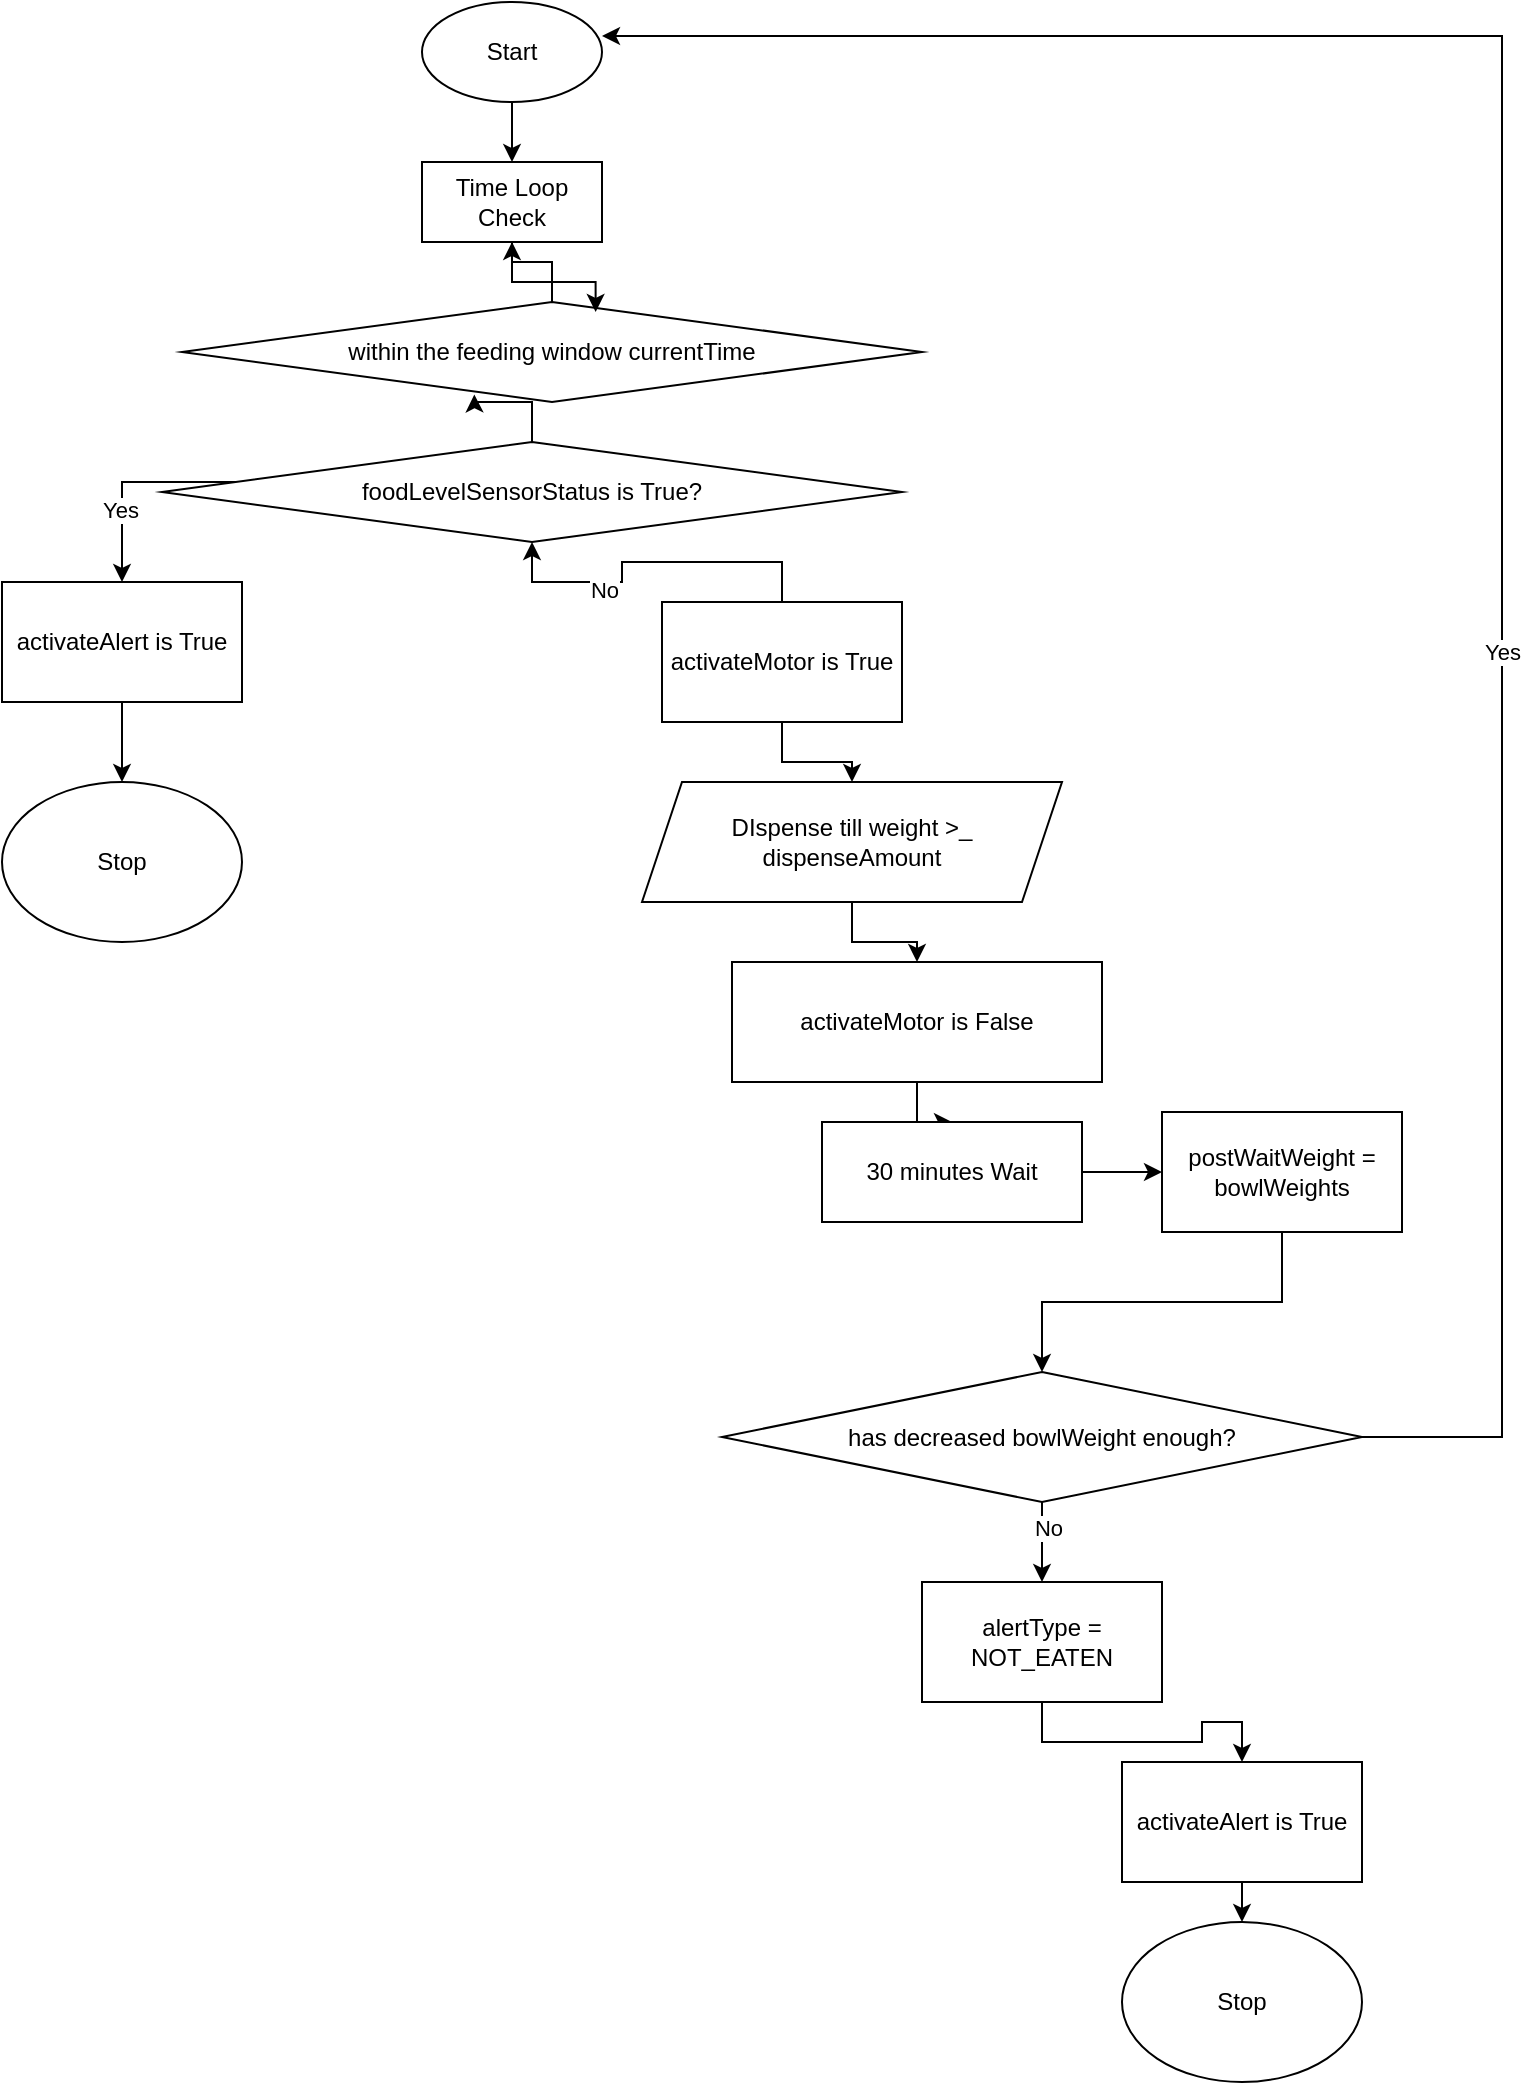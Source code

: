 <mxfile version="28.1.0">
  <diagram name="Page-1" id="RItc7W-0UCuhXcyOI40J">
    <mxGraphModel dx="1050" dy="893" grid="1" gridSize="10" guides="1" tooltips="1" connect="1" arrows="1" fold="1" page="1" pageScale="1" pageWidth="850" pageHeight="1100" math="0" shadow="0">
      <root>
        <mxCell id="0" />
        <mxCell id="1" parent="0" />
        <mxCell id="oLv_lWQ1VGfw41E-V_cY-3" style="edgeStyle=orthogonalEdgeStyle;rounded=0;orthogonalLoop=1;jettySize=auto;html=1;entryX=0.5;entryY=0;entryDx=0;entryDy=0;" edge="1" parent="1" source="oLv_lWQ1VGfw41E-V_cY-1" target="oLv_lWQ1VGfw41E-V_cY-2">
          <mxGeometry relative="1" as="geometry" />
        </mxCell>
        <mxCell id="oLv_lWQ1VGfw41E-V_cY-1" value="Start" style="ellipse;whiteSpace=wrap;html=1;" vertex="1" parent="1">
          <mxGeometry x="270" y="30" width="90" height="50" as="geometry" />
        </mxCell>
        <mxCell id="oLv_lWQ1VGfw41E-V_cY-2" value="Time Loop Check" style="rounded=0;whiteSpace=wrap;html=1;" vertex="1" parent="1">
          <mxGeometry x="270" y="110" width="90" height="40" as="geometry" />
        </mxCell>
        <mxCell id="oLv_lWQ1VGfw41E-V_cY-6" style="edgeStyle=orthogonalEdgeStyle;rounded=0;orthogonalLoop=1;jettySize=auto;html=1;entryX=0.5;entryY=1;entryDx=0;entryDy=0;" edge="1" parent="1" source="oLv_lWQ1VGfw41E-V_cY-4" target="oLv_lWQ1VGfw41E-V_cY-2">
          <mxGeometry relative="1" as="geometry" />
        </mxCell>
        <mxCell id="oLv_lWQ1VGfw41E-V_cY-4" value="within the feeding window currentTime" style="rhombus;whiteSpace=wrap;html=1;" vertex="1" parent="1">
          <mxGeometry x="150" y="180" width="370" height="50" as="geometry" />
        </mxCell>
        <mxCell id="oLv_lWQ1VGfw41E-V_cY-5" style="edgeStyle=orthogonalEdgeStyle;rounded=0;orthogonalLoop=1;jettySize=auto;html=1;entryX=0.559;entryY=0.1;entryDx=0;entryDy=0;entryPerimeter=0;" edge="1" parent="1" source="oLv_lWQ1VGfw41E-V_cY-2" target="oLv_lWQ1VGfw41E-V_cY-4">
          <mxGeometry relative="1" as="geometry" />
        </mxCell>
        <mxCell id="oLv_lWQ1VGfw41E-V_cY-34" style="edgeStyle=orthogonalEdgeStyle;rounded=0;orthogonalLoop=1;jettySize=auto;html=1;" edge="1" parent="1" source="oLv_lWQ1VGfw41E-V_cY-7" target="oLv_lWQ1VGfw41E-V_cY-35">
          <mxGeometry relative="1" as="geometry">
            <mxPoint x="100" y="400" as="targetPoint" />
            <Array as="points">
              <mxPoint x="120" y="270" />
            </Array>
          </mxGeometry>
        </mxCell>
        <mxCell id="oLv_lWQ1VGfw41E-V_cY-38" value="Yes" style="edgeLabel;html=1;align=center;verticalAlign=middle;resizable=0;points=[];" vertex="1" connectable="0" parent="oLv_lWQ1VGfw41E-V_cY-34">
          <mxGeometry x="0.33" y="-1" relative="1" as="geometry">
            <mxPoint as="offset" />
          </mxGeometry>
        </mxCell>
        <mxCell id="oLv_lWQ1VGfw41E-V_cY-7" value="foodLevelSensorStatus is True?" style="rhombus;whiteSpace=wrap;html=1;" vertex="1" parent="1">
          <mxGeometry x="140" y="250" width="370" height="50" as="geometry" />
        </mxCell>
        <mxCell id="oLv_lWQ1VGfw41E-V_cY-9" style="edgeStyle=orthogonalEdgeStyle;rounded=0;orthogonalLoop=1;jettySize=auto;html=1;entryX=0.395;entryY=0.924;entryDx=0;entryDy=0;entryPerimeter=0;" edge="1" parent="1" source="oLv_lWQ1VGfw41E-V_cY-7" target="oLv_lWQ1VGfw41E-V_cY-4">
          <mxGeometry relative="1" as="geometry" />
        </mxCell>
        <mxCell id="oLv_lWQ1VGfw41E-V_cY-11" style="edgeStyle=orthogonalEdgeStyle;rounded=0;orthogonalLoop=1;jettySize=auto;html=1;" edge="1" parent="1" source="oLv_lWQ1VGfw41E-V_cY-10" target="oLv_lWQ1VGfw41E-V_cY-7">
          <mxGeometry relative="1" as="geometry" />
        </mxCell>
        <mxCell id="oLv_lWQ1VGfw41E-V_cY-12" value="No" style="edgeLabel;html=1;align=center;verticalAlign=middle;resizable=0;points=[];" vertex="1" connectable="0" parent="oLv_lWQ1VGfw41E-V_cY-11">
          <mxGeometry x="0.361" y="4" relative="1" as="geometry">
            <mxPoint as="offset" />
          </mxGeometry>
        </mxCell>
        <mxCell id="oLv_lWQ1VGfw41E-V_cY-15" style="edgeStyle=orthogonalEdgeStyle;rounded=0;orthogonalLoop=1;jettySize=auto;html=1;" edge="1" parent="1" source="oLv_lWQ1VGfw41E-V_cY-10" target="oLv_lWQ1VGfw41E-V_cY-14">
          <mxGeometry relative="1" as="geometry" />
        </mxCell>
        <mxCell id="oLv_lWQ1VGfw41E-V_cY-10" value="activateMotor is True" style="rounded=0;whiteSpace=wrap;html=1;" vertex="1" parent="1">
          <mxGeometry x="390" y="330" width="120" height="60" as="geometry" />
        </mxCell>
        <mxCell id="oLv_lWQ1VGfw41E-V_cY-16" style="edgeStyle=orthogonalEdgeStyle;rounded=0;orthogonalLoop=1;jettySize=auto;html=1;" edge="1" parent="1" source="oLv_lWQ1VGfw41E-V_cY-14" target="oLv_lWQ1VGfw41E-V_cY-17">
          <mxGeometry relative="1" as="geometry">
            <mxPoint x="485" y="520" as="targetPoint" />
          </mxGeometry>
        </mxCell>
        <mxCell id="oLv_lWQ1VGfw41E-V_cY-14" value="DIspense till weight &amp;gt;_ dispenseAmount" style="shape=parallelogram;perimeter=parallelogramPerimeter;whiteSpace=wrap;html=1;fixedSize=1;" vertex="1" parent="1">
          <mxGeometry x="380" y="420" width="210" height="60" as="geometry" />
        </mxCell>
        <mxCell id="oLv_lWQ1VGfw41E-V_cY-18" style="edgeStyle=orthogonalEdgeStyle;rounded=0;orthogonalLoop=1;jettySize=auto;html=1;" edge="1" parent="1" source="oLv_lWQ1VGfw41E-V_cY-17" target="oLv_lWQ1VGfw41E-V_cY-19">
          <mxGeometry relative="1" as="geometry">
            <mxPoint x="530" y="620" as="targetPoint" />
          </mxGeometry>
        </mxCell>
        <mxCell id="oLv_lWQ1VGfw41E-V_cY-17" value="activateMotor is False" style="rounded=0;whiteSpace=wrap;html=1;" vertex="1" parent="1">
          <mxGeometry x="425" y="510" width="185" height="60" as="geometry" />
        </mxCell>
        <mxCell id="oLv_lWQ1VGfw41E-V_cY-21" value="" style="edgeStyle=orthogonalEdgeStyle;rounded=0;orthogonalLoop=1;jettySize=auto;html=1;" edge="1" parent="1" source="oLv_lWQ1VGfw41E-V_cY-19" target="oLv_lWQ1VGfw41E-V_cY-20">
          <mxGeometry relative="1" as="geometry" />
        </mxCell>
        <mxCell id="oLv_lWQ1VGfw41E-V_cY-19" value="30 minutes Wait" style="rounded=0;whiteSpace=wrap;html=1;" vertex="1" parent="1">
          <mxGeometry x="470" y="590" width="130" height="50" as="geometry" />
        </mxCell>
        <mxCell id="oLv_lWQ1VGfw41E-V_cY-23" value="" style="edgeStyle=orthogonalEdgeStyle;rounded=0;orthogonalLoop=1;jettySize=auto;html=1;" edge="1" parent="1" source="oLv_lWQ1VGfw41E-V_cY-20" target="oLv_lWQ1VGfw41E-V_cY-22">
          <mxGeometry relative="1" as="geometry" />
        </mxCell>
        <mxCell id="oLv_lWQ1VGfw41E-V_cY-20" value="postWaitWeight = bowlWeights" style="rounded=0;whiteSpace=wrap;html=1;" vertex="1" parent="1">
          <mxGeometry x="640" y="585" width="120" height="60" as="geometry" />
        </mxCell>
        <mxCell id="oLv_lWQ1VGfw41E-V_cY-26" style="edgeStyle=orthogonalEdgeStyle;rounded=0;orthogonalLoop=1;jettySize=auto;html=1;" edge="1" parent="1" source="oLv_lWQ1VGfw41E-V_cY-22" target="oLv_lWQ1VGfw41E-V_cY-27">
          <mxGeometry relative="1" as="geometry">
            <mxPoint x="580" y="830" as="targetPoint" />
          </mxGeometry>
        </mxCell>
        <mxCell id="oLv_lWQ1VGfw41E-V_cY-28" value="No" style="edgeLabel;html=1;align=center;verticalAlign=middle;resizable=0;points=[];" vertex="1" connectable="0" parent="oLv_lWQ1VGfw41E-V_cY-26">
          <mxGeometry x="-0.364" y="3" relative="1" as="geometry">
            <mxPoint as="offset" />
          </mxGeometry>
        </mxCell>
        <mxCell id="oLv_lWQ1VGfw41E-V_cY-22" value="has decreased bowlWeight enough?" style="rhombus;whiteSpace=wrap;html=1;rounded=0;" vertex="1" parent="1">
          <mxGeometry x="420" y="715" width="320" height="65" as="geometry" />
        </mxCell>
        <mxCell id="oLv_lWQ1VGfw41E-V_cY-24" style="edgeStyle=orthogonalEdgeStyle;rounded=0;orthogonalLoop=1;jettySize=auto;html=1;entryX=1;entryY=0.34;entryDx=0;entryDy=0;entryPerimeter=0;" edge="1" parent="1" source="oLv_lWQ1VGfw41E-V_cY-22" target="oLv_lWQ1VGfw41E-V_cY-1">
          <mxGeometry relative="1" as="geometry">
            <Array as="points">
              <mxPoint x="810" y="748" />
              <mxPoint x="810" y="47" />
            </Array>
          </mxGeometry>
        </mxCell>
        <mxCell id="oLv_lWQ1VGfw41E-V_cY-25" value="Yes" style="edgeLabel;html=1;align=center;verticalAlign=middle;resizable=0;points=[];" vertex="1" connectable="0" parent="oLv_lWQ1VGfw41E-V_cY-24">
          <mxGeometry x="-0.24" relative="1" as="geometry">
            <mxPoint y="1" as="offset" />
          </mxGeometry>
        </mxCell>
        <mxCell id="oLv_lWQ1VGfw41E-V_cY-29" style="edgeStyle=orthogonalEdgeStyle;rounded=0;orthogonalLoop=1;jettySize=auto;html=1;" edge="1" parent="1" source="oLv_lWQ1VGfw41E-V_cY-27" target="oLv_lWQ1VGfw41E-V_cY-30">
          <mxGeometry relative="1" as="geometry">
            <mxPoint x="580" y="930" as="targetPoint" />
          </mxGeometry>
        </mxCell>
        <mxCell id="oLv_lWQ1VGfw41E-V_cY-27" value="alertType = NOT_EATEN" style="rounded=0;whiteSpace=wrap;html=1;" vertex="1" parent="1">
          <mxGeometry x="520" y="820" width="120" height="60" as="geometry" />
        </mxCell>
        <mxCell id="oLv_lWQ1VGfw41E-V_cY-31" style="edgeStyle=orthogonalEdgeStyle;rounded=0;orthogonalLoop=1;jettySize=auto;html=1;" edge="1" parent="1" source="oLv_lWQ1VGfw41E-V_cY-30">
          <mxGeometry relative="1" as="geometry">
            <mxPoint x="680" y="990" as="targetPoint" />
          </mxGeometry>
        </mxCell>
        <mxCell id="oLv_lWQ1VGfw41E-V_cY-30" value="activateAlert is True" style="rounded=0;whiteSpace=wrap;html=1;" vertex="1" parent="1">
          <mxGeometry x="620" y="910" width="120" height="60" as="geometry" />
        </mxCell>
        <mxCell id="oLv_lWQ1VGfw41E-V_cY-33" value="Stop" style="ellipse;whiteSpace=wrap;html=1;" vertex="1" parent="1">
          <mxGeometry x="620" y="990" width="120" height="80" as="geometry" />
        </mxCell>
        <mxCell id="oLv_lWQ1VGfw41E-V_cY-36" style="edgeStyle=orthogonalEdgeStyle;rounded=0;orthogonalLoop=1;jettySize=auto;html=1;" edge="1" parent="1" source="oLv_lWQ1VGfw41E-V_cY-35" target="oLv_lWQ1VGfw41E-V_cY-37">
          <mxGeometry relative="1" as="geometry">
            <mxPoint x="120" y="460" as="targetPoint" />
          </mxGeometry>
        </mxCell>
        <mxCell id="oLv_lWQ1VGfw41E-V_cY-35" value="activateAlert is True" style="rounded=0;whiteSpace=wrap;html=1;" vertex="1" parent="1">
          <mxGeometry x="60" y="320" width="120" height="60" as="geometry" />
        </mxCell>
        <mxCell id="oLv_lWQ1VGfw41E-V_cY-37" value="Stop" style="ellipse;whiteSpace=wrap;html=1;" vertex="1" parent="1">
          <mxGeometry x="60" y="420" width="120" height="80" as="geometry" />
        </mxCell>
      </root>
    </mxGraphModel>
  </diagram>
</mxfile>
